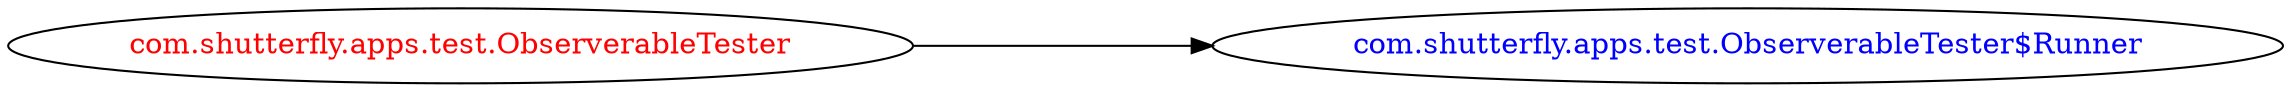 digraph dependencyGraph {
 concentrate=true;
 ranksep="2.0";
 rankdir="LR"; 
 splines="ortho";
"com.shutterfly.apps.test.ObserverableTester" [fontcolor="red"];
"com.shutterfly.apps.test.ObserverableTester$Runner" [ fontcolor="blue" ];
"com.shutterfly.apps.test.ObserverableTester"->"com.shutterfly.apps.test.ObserverableTester$Runner";
}